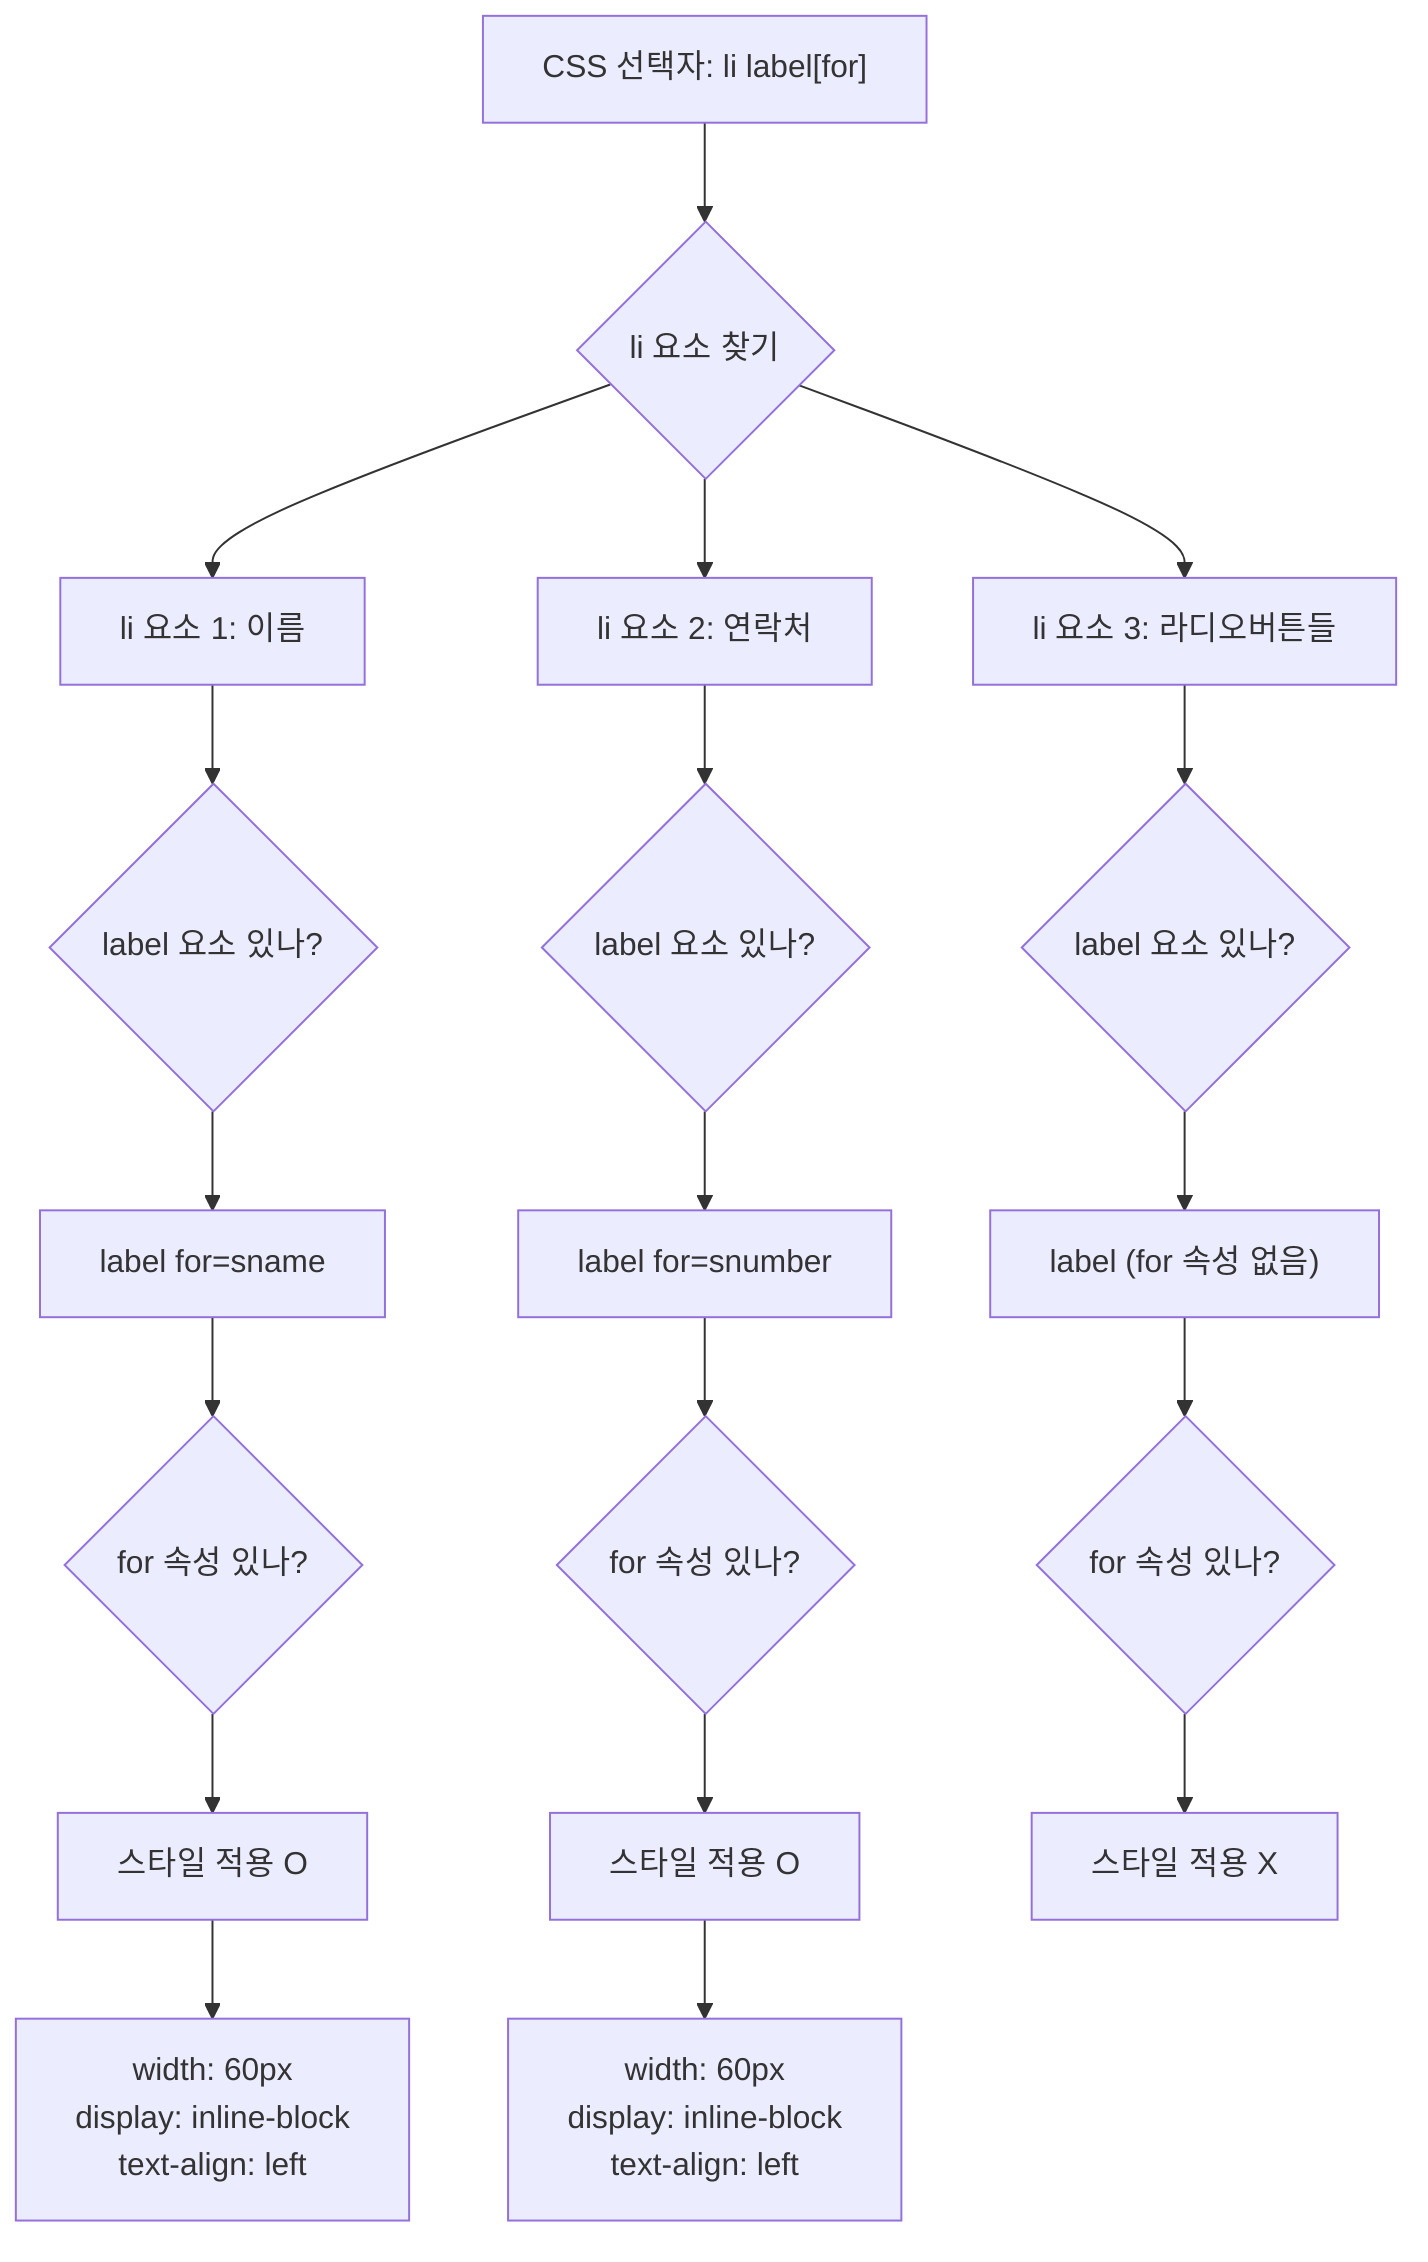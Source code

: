 flowchart TD
    A["CSS 선택자: li label[for]"] --> B{"li 요소 찾기"}
    B --> C["li 요소 1: 이름"]
    B --> D["li 요소 2: 연락처"] 
    B --> E["li 요소 3: 라디오버튼들"]
    
    C --> F{"label 요소 있나?"}
    D --> G{"label 요소 있나?"}
    E --> H{"label 요소 있나?"}
    
    F --> I["label for=sname"]
    G --> J["label for=snumber"]
    H --> K["label (for 속성 없음)"]
    
    I --> L{"for 속성 있나?"}
    J --> M{"for 속성 있나?"}
    K --> N{"for 속성 있나?"}
    
    L --> O["스타일 적용 O"]
    M --> P["스타일 적용 O"]
    N --> Q["스타일 적용 X"]
    
    O --> R["width: 60px<br/>display: inline-block<br/>text-align: left"]
    P --> S["width: 60px<br/>display: inline-block<br/>text-align: left"]